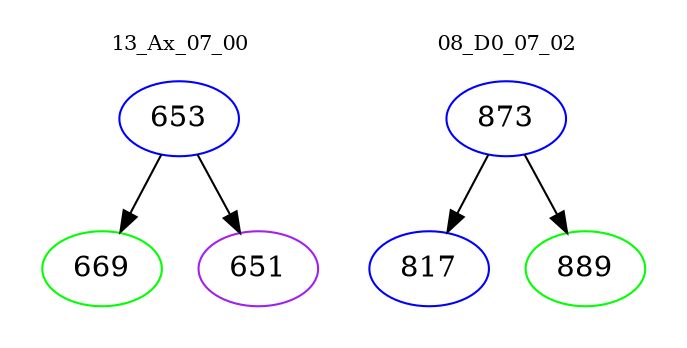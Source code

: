 digraph{
subgraph cluster_0 {
color = white
label = "13_Ax_07_00";
fontsize=10;
T0_653 [label="653", color="blue"]
T0_653 -> T0_669 [color="black"]
T0_669 [label="669", color="green"]
T0_653 -> T0_651 [color="black"]
T0_651 [label="651", color="purple"]
}
subgraph cluster_1 {
color = white
label = "08_D0_07_02";
fontsize=10;
T1_873 [label="873", color="blue"]
T1_873 -> T1_817 [color="black"]
T1_817 [label="817", color="blue"]
T1_873 -> T1_889 [color="black"]
T1_889 [label="889", color="green"]
}
}
